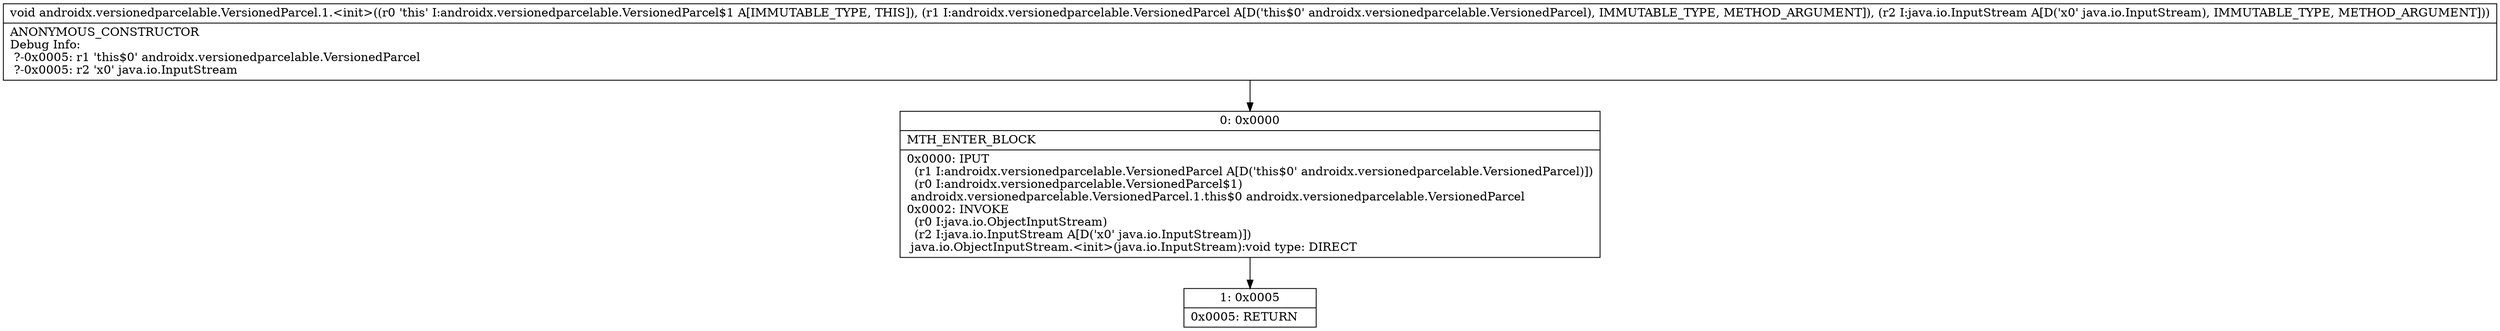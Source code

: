 digraph "CFG forandroidx.versionedparcelable.VersionedParcel.1.\<init\>(Landroidx\/versionedparcelable\/VersionedParcel;Ljava\/io\/InputStream;)V" {
Node_0 [shape=record,label="{0\:\ 0x0000|MTH_ENTER_BLOCK\l|0x0000: IPUT  \l  (r1 I:androidx.versionedparcelable.VersionedParcel A[D('this$0' androidx.versionedparcelable.VersionedParcel)])\l  (r0 I:androidx.versionedparcelable.VersionedParcel$1)\l androidx.versionedparcelable.VersionedParcel.1.this$0 androidx.versionedparcelable.VersionedParcel \l0x0002: INVOKE  \l  (r0 I:java.io.ObjectInputStream)\l  (r2 I:java.io.InputStream A[D('x0' java.io.InputStream)])\l java.io.ObjectInputStream.\<init\>(java.io.InputStream):void type: DIRECT \l}"];
Node_1 [shape=record,label="{1\:\ 0x0005|0x0005: RETURN   \l}"];
MethodNode[shape=record,label="{void androidx.versionedparcelable.VersionedParcel.1.\<init\>((r0 'this' I:androidx.versionedparcelable.VersionedParcel$1 A[IMMUTABLE_TYPE, THIS]), (r1 I:androidx.versionedparcelable.VersionedParcel A[D('this$0' androidx.versionedparcelable.VersionedParcel), IMMUTABLE_TYPE, METHOD_ARGUMENT]), (r2 I:java.io.InputStream A[D('x0' java.io.InputStream), IMMUTABLE_TYPE, METHOD_ARGUMENT]))  | ANONYMOUS_CONSTRUCTOR\lDebug Info:\l  ?\-0x0005: r1 'this$0' androidx.versionedparcelable.VersionedParcel\l  ?\-0x0005: r2 'x0' java.io.InputStream\l}"];
MethodNode -> Node_0;
Node_0 -> Node_1;
}

